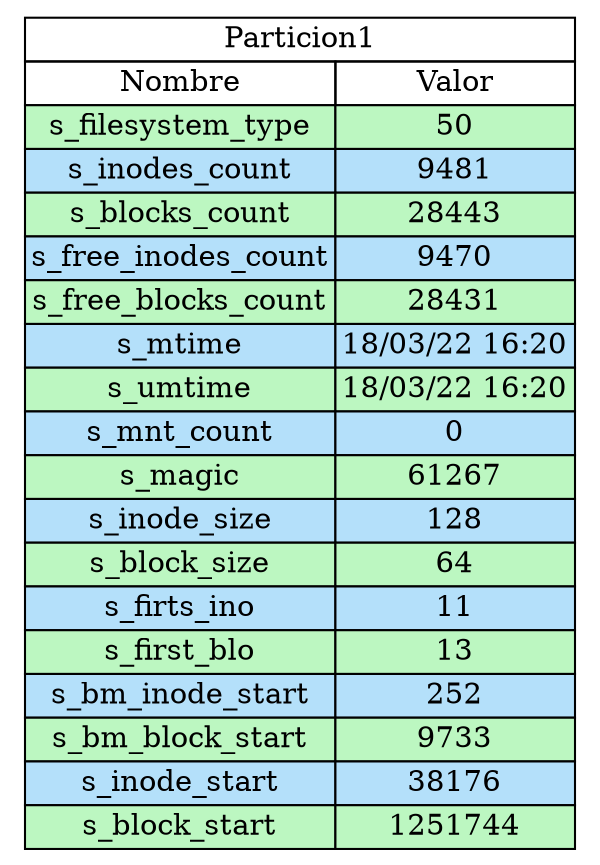 digraph {
tbl [
shape=plaintext
 label=<
<table border='0' cellborder='1' cellspacing='0'>
<tr><td colspan="3">Particion1</td></tr>
<th><td>Nombre</td><td>Valor</td></th>
<tr><td bgcolor="#bcf7c1">s_filesystem_type</td><td bgcolor="#bcf7c1">50</td></tr>
<tr><td bgcolor="#b4e0fa">s_inodes_count</td><td bgcolor="#b4e0fa">9481</td></tr>
<tr><td bgcolor="#bcf7c1">s_blocks_count</td><td bgcolor="#bcf7c1">28443</td></tr>
<tr><td bgcolor="#b4e0fa">s_free_inodes_count</td><td bgcolor="#b4e0fa">9470</td></tr>
<tr><td bgcolor="#bcf7c1">s_free_blocks_count</td><td bgcolor="#bcf7c1">28431</td></tr>
<tr><td bgcolor="#b4e0fa">s_mtime</td><td bgcolor="#b4e0fa">18/03/22 16:20</td></tr>
<tr><td bgcolor="#bcf7c1">s_umtime</td><td bgcolor="#bcf7c1">18/03/22 16:20</td></tr>
<tr><td bgcolor="#b4e0fa">s_mnt_count</td><td bgcolor="#b4e0fa">0</td></tr>
<tr><td bgcolor="#bcf7c1">s_magic</td><td bgcolor="#bcf7c1">61267</td></tr>
<tr><td bgcolor="#b4e0fa">s_inode_size</td><td bgcolor="#b4e0fa">128</td></tr>
<tr><td bgcolor="#bcf7c1">s_block_size</td><td bgcolor="#bcf7c1">64</td></tr>
<tr><td bgcolor="#b4e0fa">s_firts_ino</td><td bgcolor="#b4e0fa">11</td></tr>
<tr><td bgcolor="#bcf7c1">s_first_blo</td><td bgcolor="#bcf7c1">13</td></tr>
<tr><td bgcolor="#b4e0fa">s_bm_inode_start</td><td bgcolor="#b4e0fa">252</td></tr>
<tr><td bgcolor="#bcf7c1">s_bm_block_start</td><td bgcolor="#bcf7c1">9733</td></tr>
<tr><td bgcolor="#b4e0fa">s_inode_start</td><td bgcolor="#b4e0fa">38176</td></tr>
<tr><td bgcolor="#bcf7c1">s_block_start</td><td bgcolor="#bcf7c1">1251744</td></tr>
</table>
>];

}
